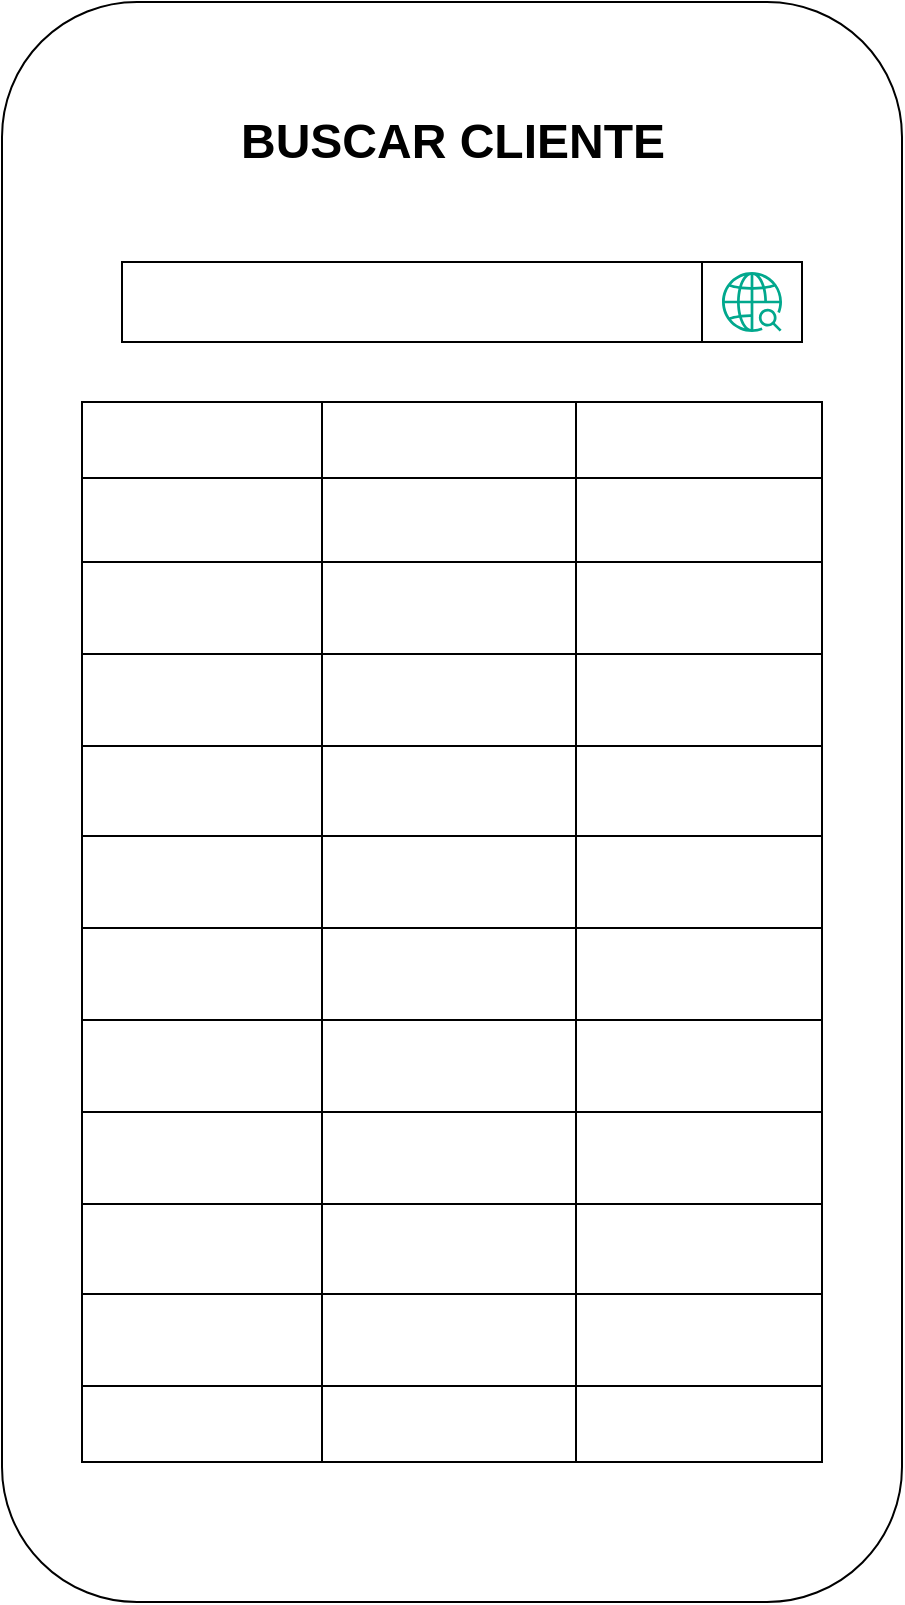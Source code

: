 <mxfile version="24.4.9" type="device">
  <diagram name="Página-1" id="KFOIwD2mZpmDqyar0QLI">
    <mxGraphModel dx="1687" dy="908" grid="1" gridSize="10" guides="1" tooltips="1" connect="1" arrows="1" fold="1" page="1" pageScale="1" pageWidth="827" pageHeight="1169" math="0" shadow="0">
      <root>
        <mxCell id="0" />
        <mxCell id="1" parent="0" />
        <mxCell id="eQaayvCSHgDUhC-DyR5L-1" value="" style="rounded=1;whiteSpace=wrap;html=1;" vertex="1" parent="1">
          <mxGeometry x="150" y="10" width="450" height="800" as="geometry" />
        </mxCell>
        <mxCell id="eQaayvCSHgDUhC-DyR5L-2" value="" style="rounded=0;whiteSpace=wrap;html=1;" vertex="1" parent="1">
          <mxGeometry x="210" y="140" width="290" height="40" as="geometry" />
        </mxCell>
        <mxCell id="eQaayvCSHgDUhC-DyR5L-4" value="BUSCAR CLIENTE" style="text;strokeColor=none;fillColor=none;html=1;fontSize=24;fontStyle=1;verticalAlign=middle;align=center;" vertex="1" parent="1">
          <mxGeometry x="325" y="60" width="100" height="40" as="geometry" />
        </mxCell>
        <mxCell id="eQaayvCSHgDUhC-DyR5L-5" value="" style="rounded=0;whiteSpace=wrap;html=1;" vertex="1" parent="1">
          <mxGeometry x="500" y="140" width="50" height="40" as="geometry" />
        </mxCell>
        <mxCell id="eQaayvCSHgDUhC-DyR5L-6" value="" style="sketch=0;outlineConnect=0;fontColor=#232F3E;gradientColor=none;fillColor=#01A88D;strokeColor=none;dashed=0;verticalLabelPosition=bottom;verticalAlign=top;align=center;html=1;fontSize=12;fontStyle=0;aspect=fixed;pointerEvents=1;shape=mxgraph.aws4.sagemaker_geospatial_ml;" vertex="1" parent="1">
          <mxGeometry x="510" y="145" width="30" height="30" as="geometry" />
        </mxCell>
        <mxCell id="eQaayvCSHgDUhC-DyR5L-8" value="" style="shape=table;startSize=0;container=1;collapsible=0;childLayout=tableLayout;fontSize=16;" vertex="1" parent="1">
          <mxGeometry x="190" y="210" width="370" height="530" as="geometry" />
        </mxCell>
        <mxCell id="eQaayvCSHgDUhC-DyR5L-9" value="" style="shape=tableRow;horizontal=0;startSize=0;swimlaneHead=0;swimlaneBody=0;strokeColor=inherit;top=0;left=0;bottom=0;right=0;collapsible=0;dropTarget=0;fillColor=none;points=[[0,0.5],[1,0.5]];portConstraint=eastwest;fontSize=16;" vertex="1" parent="eQaayvCSHgDUhC-DyR5L-8">
          <mxGeometry width="370" height="38" as="geometry" />
        </mxCell>
        <mxCell id="eQaayvCSHgDUhC-DyR5L-10" value="" style="shape=partialRectangle;html=1;whiteSpace=wrap;connectable=0;strokeColor=inherit;overflow=hidden;fillColor=none;top=0;left=0;bottom=0;right=0;pointerEvents=1;fontSize=16;" vertex="1" parent="eQaayvCSHgDUhC-DyR5L-9">
          <mxGeometry width="120" height="38" as="geometry">
            <mxRectangle width="120" height="38" as="alternateBounds" />
          </mxGeometry>
        </mxCell>
        <mxCell id="eQaayvCSHgDUhC-DyR5L-11" value="" style="shape=partialRectangle;html=1;whiteSpace=wrap;connectable=0;strokeColor=inherit;overflow=hidden;fillColor=none;top=0;left=0;bottom=0;right=0;pointerEvents=1;fontSize=16;" vertex="1" parent="eQaayvCSHgDUhC-DyR5L-9">
          <mxGeometry x="120" width="127" height="38" as="geometry">
            <mxRectangle width="127" height="38" as="alternateBounds" />
          </mxGeometry>
        </mxCell>
        <mxCell id="eQaayvCSHgDUhC-DyR5L-12" value="" style="shape=partialRectangle;html=1;whiteSpace=wrap;connectable=0;strokeColor=inherit;overflow=hidden;fillColor=none;top=0;left=0;bottom=0;right=0;pointerEvents=1;fontSize=16;" vertex="1" parent="eQaayvCSHgDUhC-DyR5L-9">
          <mxGeometry x="247" width="123" height="38" as="geometry">
            <mxRectangle width="123" height="38" as="alternateBounds" />
          </mxGeometry>
        </mxCell>
        <mxCell id="eQaayvCSHgDUhC-DyR5L-13" value="" style="shape=tableRow;horizontal=0;startSize=0;swimlaneHead=0;swimlaneBody=0;strokeColor=inherit;top=0;left=0;bottom=0;right=0;collapsible=0;dropTarget=0;fillColor=none;points=[[0,0.5],[1,0.5]];portConstraint=eastwest;fontSize=16;" vertex="1" parent="eQaayvCSHgDUhC-DyR5L-8">
          <mxGeometry y="38" width="370" height="42" as="geometry" />
        </mxCell>
        <mxCell id="eQaayvCSHgDUhC-DyR5L-14" value="" style="shape=partialRectangle;html=1;whiteSpace=wrap;connectable=0;strokeColor=inherit;overflow=hidden;fillColor=none;top=0;left=0;bottom=0;right=0;pointerEvents=1;fontSize=16;" vertex="1" parent="eQaayvCSHgDUhC-DyR5L-13">
          <mxGeometry width="120" height="42" as="geometry">
            <mxRectangle width="120" height="42" as="alternateBounds" />
          </mxGeometry>
        </mxCell>
        <mxCell id="eQaayvCSHgDUhC-DyR5L-15" value="" style="shape=partialRectangle;html=1;whiteSpace=wrap;connectable=0;strokeColor=inherit;overflow=hidden;fillColor=none;top=0;left=0;bottom=0;right=0;pointerEvents=1;fontSize=16;" vertex="1" parent="eQaayvCSHgDUhC-DyR5L-13">
          <mxGeometry x="120" width="127" height="42" as="geometry">
            <mxRectangle width="127" height="42" as="alternateBounds" />
          </mxGeometry>
        </mxCell>
        <mxCell id="eQaayvCSHgDUhC-DyR5L-16" value="" style="shape=partialRectangle;html=1;whiteSpace=wrap;connectable=0;strokeColor=inherit;overflow=hidden;fillColor=none;top=0;left=0;bottom=0;right=0;pointerEvents=1;fontSize=16;" vertex="1" parent="eQaayvCSHgDUhC-DyR5L-13">
          <mxGeometry x="247" width="123" height="42" as="geometry">
            <mxRectangle width="123" height="42" as="alternateBounds" />
          </mxGeometry>
        </mxCell>
        <mxCell id="eQaayvCSHgDUhC-DyR5L-17" value="" style="shape=tableRow;horizontal=0;startSize=0;swimlaneHead=0;swimlaneBody=0;strokeColor=inherit;top=0;left=0;bottom=0;right=0;collapsible=0;dropTarget=0;fillColor=none;points=[[0,0.5],[1,0.5]];portConstraint=eastwest;fontSize=16;" vertex="1" parent="eQaayvCSHgDUhC-DyR5L-8">
          <mxGeometry y="80" width="370" height="46" as="geometry" />
        </mxCell>
        <mxCell id="eQaayvCSHgDUhC-DyR5L-18" value="" style="shape=partialRectangle;html=1;whiteSpace=wrap;connectable=0;strokeColor=inherit;overflow=hidden;fillColor=none;top=0;left=0;bottom=0;right=0;pointerEvents=1;fontSize=16;" vertex="1" parent="eQaayvCSHgDUhC-DyR5L-17">
          <mxGeometry width="120" height="46" as="geometry">
            <mxRectangle width="120" height="46" as="alternateBounds" />
          </mxGeometry>
        </mxCell>
        <mxCell id="eQaayvCSHgDUhC-DyR5L-19" value="" style="shape=partialRectangle;html=1;whiteSpace=wrap;connectable=0;strokeColor=inherit;overflow=hidden;fillColor=none;top=0;left=0;bottom=0;right=0;pointerEvents=1;fontSize=16;" vertex="1" parent="eQaayvCSHgDUhC-DyR5L-17">
          <mxGeometry x="120" width="127" height="46" as="geometry">
            <mxRectangle width="127" height="46" as="alternateBounds" />
          </mxGeometry>
        </mxCell>
        <mxCell id="eQaayvCSHgDUhC-DyR5L-20" value="" style="shape=partialRectangle;html=1;whiteSpace=wrap;connectable=0;strokeColor=inherit;overflow=hidden;fillColor=none;top=0;left=0;bottom=0;right=0;pointerEvents=1;fontSize=16;" vertex="1" parent="eQaayvCSHgDUhC-DyR5L-17">
          <mxGeometry x="247" width="123" height="46" as="geometry">
            <mxRectangle width="123" height="46" as="alternateBounds" />
          </mxGeometry>
        </mxCell>
        <mxCell id="eQaayvCSHgDUhC-DyR5L-21" value="" style="shape=tableRow;horizontal=0;startSize=0;swimlaneHead=0;swimlaneBody=0;strokeColor=inherit;top=0;left=0;bottom=0;right=0;collapsible=0;dropTarget=0;fillColor=none;points=[[0,0.5],[1,0.5]];portConstraint=eastwest;fontSize=16;" vertex="1" parent="eQaayvCSHgDUhC-DyR5L-8">
          <mxGeometry y="126" width="370" height="46" as="geometry" />
        </mxCell>
        <mxCell id="eQaayvCSHgDUhC-DyR5L-22" value="" style="shape=partialRectangle;html=1;whiteSpace=wrap;connectable=0;strokeColor=inherit;overflow=hidden;fillColor=none;top=0;left=0;bottom=0;right=0;pointerEvents=1;fontSize=16;" vertex="1" parent="eQaayvCSHgDUhC-DyR5L-21">
          <mxGeometry width="120" height="46" as="geometry">
            <mxRectangle width="120" height="46" as="alternateBounds" />
          </mxGeometry>
        </mxCell>
        <mxCell id="eQaayvCSHgDUhC-DyR5L-23" value="" style="shape=partialRectangle;html=1;whiteSpace=wrap;connectable=0;strokeColor=inherit;overflow=hidden;fillColor=none;top=0;left=0;bottom=0;right=0;pointerEvents=1;fontSize=16;" vertex="1" parent="eQaayvCSHgDUhC-DyR5L-21">
          <mxGeometry x="120" width="127" height="46" as="geometry">
            <mxRectangle width="127" height="46" as="alternateBounds" />
          </mxGeometry>
        </mxCell>
        <mxCell id="eQaayvCSHgDUhC-DyR5L-24" value="" style="shape=partialRectangle;html=1;whiteSpace=wrap;connectable=0;strokeColor=inherit;overflow=hidden;fillColor=none;top=0;left=0;bottom=0;right=0;pointerEvents=1;fontSize=16;" vertex="1" parent="eQaayvCSHgDUhC-DyR5L-21">
          <mxGeometry x="247" width="123" height="46" as="geometry">
            <mxRectangle width="123" height="46" as="alternateBounds" />
          </mxGeometry>
        </mxCell>
        <mxCell id="eQaayvCSHgDUhC-DyR5L-25" value="" style="shape=tableRow;horizontal=0;startSize=0;swimlaneHead=0;swimlaneBody=0;strokeColor=inherit;top=0;left=0;bottom=0;right=0;collapsible=0;dropTarget=0;fillColor=none;points=[[0,0.5],[1,0.5]];portConstraint=eastwest;fontSize=16;" vertex="1" parent="eQaayvCSHgDUhC-DyR5L-8">
          <mxGeometry y="172" width="370" height="45" as="geometry" />
        </mxCell>
        <mxCell id="eQaayvCSHgDUhC-DyR5L-26" value="" style="shape=partialRectangle;html=1;whiteSpace=wrap;connectable=0;strokeColor=inherit;overflow=hidden;fillColor=none;top=0;left=0;bottom=0;right=0;pointerEvents=1;fontSize=16;" vertex="1" parent="eQaayvCSHgDUhC-DyR5L-25">
          <mxGeometry width="120" height="45" as="geometry">
            <mxRectangle width="120" height="45" as="alternateBounds" />
          </mxGeometry>
        </mxCell>
        <mxCell id="eQaayvCSHgDUhC-DyR5L-27" value="" style="shape=partialRectangle;html=1;whiteSpace=wrap;connectable=0;strokeColor=inherit;overflow=hidden;fillColor=none;top=0;left=0;bottom=0;right=0;pointerEvents=1;fontSize=16;" vertex="1" parent="eQaayvCSHgDUhC-DyR5L-25">
          <mxGeometry x="120" width="127" height="45" as="geometry">
            <mxRectangle width="127" height="45" as="alternateBounds" />
          </mxGeometry>
        </mxCell>
        <mxCell id="eQaayvCSHgDUhC-DyR5L-28" value="" style="shape=partialRectangle;html=1;whiteSpace=wrap;connectable=0;strokeColor=inherit;overflow=hidden;fillColor=none;top=0;left=0;bottom=0;right=0;pointerEvents=1;fontSize=16;" vertex="1" parent="eQaayvCSHgDUhC-DyR5L-25">
          <mxGeometry x="247" width="123" height="45" as="geometry">
            <mxRectangle width="123" height="45" as="alternateBounds" />
          </mxGeometry>
        </mxCell>
        <mxCell id="eQaayvCSHgDUhC-DyR5L-29" value="" style="shape=tableRow;horizontal=0;startSize=0;swimlaneHead=0;swimlaneBody=0;strokeColor=inherit;top=0;left=0;bottom=0;right=0;collapsible=0;dropTarget=0;fillColor=none;points=[[0,0.5],[1,0.5]];portConstraint=eastwest;fontSize=16;" vertex="1" parent="eQaayvCSHgDUhC-DyR5L-8">
          <mxGeometry y="217" width="370" height="46" as="geometry" />
        </mxCell>
        <mxCell id="eQaayvCSHgDUhC-DyR5L-30" value="" style="shape=partialRectangle;html=1;whiteSpace=wrap;connectable=0;strokeColor=inherit;overflow=hidden;fillColor=none;top=0;left=0;bottom=0;right=0;pointerEvents=1;fontSize=16;" vertex="1" parent="eQaayvCSHgDUhC-DyR5L-29">
          <mxGeometry width="120" height="46" as="geometry">
            <mxRectangle width="120" height="46" as="alternateBounds" />
          </mxGeometry>
        </mxCell>
        <mxCell id="eQaayvCSHgDUhC-DyR5L-31" value="" style="shape=partialRectangle;html=1;whiteSpace=wrap;connectable=0;strokeColor=inherit;overflow=hidden;fillColor=none;top=0;left=0;bottom=0;right=0;pointerEvents=1;fontSize=16;" vertex="1" parent="eQaayvCSHgDUhC-DyR5L-29">
          <mxGeometry x="120" width="127" height="46" as="geometry">
            <mxRectangle width="127" height="46" as="alternateBounds" />
          </mxGeometry>
        </mxCell>
        <mxCell id="eQaayvCSHgDUhC-DyR5L-32" value="" style="shape=partialRectangle;html=1;whiteSpace=wrap;connectable=0;strokeColor=inherit;overflow=hidden;fillColor=none;top=0;left=0;bottom=0;right=0;pointerEvents=1;fontSize=16;" vertex="1" parent="eQaayvCSHgDUhC-DyR5L-29">
          <mxGeometry x="247" width="123" height="46" as="geometry">
            <mxRectangle width="123" height="46" as="alternateBounds" />
          </mxGeometry>
        </mxCell>
        <mxCell id="eQaayvCSHgDUhC-DyR5L-33" value="" style="shape=tableRow;horizontal=0;startSize=0;swimlaneHead=0;swimlaneBody=0;strokeColor=inherit;top=0;left=0;bottom=0;right=0;collapsible=0;dropTarget=0;fillColor=none;points=[[0,0.5],[1,0.5]];portConstraint=eastwest;fontSize=16;" vertex="1" parent="eQaayvCSHgDUhC-DyR5L-8">
          <mxGeometry y="263" width="370" height="46" as="geometry" />
        </mxCell>
        <mxCell id="eQaayvCSHgDUhC-DyR5L-34" value="" style="shape=partialRectangle;html=1;whiteSpace=wrap;connectable=0;strokeColor=inherit;overflow=hidden;fillColor=none;top=0;left=0;bottom=0;right=0;pointerEvents=1;fontSize=16;" vertex="1" parent="eQaayvCSHgDUhC-DyR5L-33">
          <mxGeometry width="120" height="46" as="geometry">
            <mxRectangle width="120" height="46" as="alternateBounds" />
          </mxGeometry>
        </mxCell>
        <mxCell id="eQaayvCSHgDUhC-DyR5L-35" value="" style="shape=partialRectangle;html=1;whiteSpace=wrap;connectable=0;strokeColor=inherit;overflow=hidden;fillColor=none;top=0;left=0;bottom=0;right=0;pointerEvents=1;fontSize=16;" vertex="1" parent="eQaayvCSHgDUhC-DyR5L-33">
          <mxGeometry x="120" width="127" height="46" as="geometry">
            <mxRectangle width="127" height="46" as="alternateBounds" />
          </mxGeometry>
        </mxCell>
        <mxCell id="eQaayvCSHgDUhC-DyR5L-36" value="" style="shape=partialRectangle;html=1;whiteSpace=wrap;connectable=0;strokeColor=inherit;overflow=hidden;fillColor=none;top=0;left=0;bottom=0;right=0;pointerEvents=1;fontSize=16;" vertex="1" parent="eQaayvCSHgDUhC-DyR5L-33">
          <mxGeometry x="247" width="123" height="46" as="geometry">
            <mxRectangle width="123" height="46" as="alternateBounds" />
          </mxGeometry>
        </mxCell>
        <mxCell id="eQaayvCSHgDUhC-DyR5L-37" value="" style="shape=tableRow;horizontal=0;startSize=0;swimlaneHead=0;swimlaneBody=0;strokeColor=inherit;top=0;left=0;bottom=0;right=0;collapsible=0;dropTarget=0;fillColor=none;points=[[0,0.5],[1,0.5]];portConstraint=eastwest;fontSize=16;" vertex="1" parent="eQaayvCSHgDUhC-DyR5L-8">
          <mxGeometry y="309" width="370" height="46" as="geometry" />
        </mxCell>
        <mxCell id="eQaayvCSHgDUhC-DyR5L-38" value="" style="shape=partialRectangle;html=1;whiteSpace=wrap;connectable=0;strokeColor=inherit;overflow=hidden;fillColor=none;top=0;left=0;bottom=0;right=0;pointerEvents=1;fontSize=16;" vertex="1" parent="eQaayvCSHgDUhC-DyR5L-37">
          <mxGeometry width="120" height="46" as="geometry">
            <mxRectangle width="120" height="46" as="alternateBounds" />
          </mxGeometry>
        </mxCell>
        <mxCell id="eQaayvCSHgDUhC-DyR5L-39" value="" style="shape=partialRectangle;html=1;whiteSpace=wrap;connectable=0;strokeColor=inherit;overflow=hidden;fillColor=none;top=0;left=0;bottom=0;right=0;pointerEvents=1;fontSize=16;" vertex="1" parent="eQaayvCSHgDUhC-DyR5L-37">
          <mxGeometry x="120" width="127" height="46" as="geometry">
            <mxRectangle width="127" height="46" as="alternateBounds" />
          </mxGeometry>
        </mxCell>
        <mxCell id="eQaayvCSHgDUhC-DyR5L-40" value="" style="shape=partialRectangle;html=1;whiteSpace=wrap;connectable=0;strokeColor=inherit;overflow=hidden;fillColor=none;top=0;left=0;bottom=0;right=0;pointerEvents=1;fontSize=16;" vertex="1" parent="eQaayvCSHgDUhC-DyR5L-37">
          <mxGeometry x="247" width="123" height="46" as="geometry">
            <mxRectangle width="123" height="46" as="alternateBounds" />
          </mxGeometry>
        </mxCell>
        <mxCell id="eQaayvCSHgDUhC-DyR5L-41" value="" style="shape=tableRow;horizontal=0;startSize=0;swimlaneHead=0;swimlaneBody=0;strokeColor=inherit;top=0;left=0;bottom=0;right=0;collapsible=0;dropTarget=0;fillColor=none;points=[[0,0.5],[1,0.5]];portConstraint=eastwest;fontSize=16;" vertex="1" parent="eQaayvCSHgDUhC-DyR5L-8">
          <mxGeometry y="355" width="370" height="46" as="geometry" />
        </mxCell>
        <mxCell id="eQaayvCSHgDUhC-DyR5L-42" value="" style="shape=partialRectangle;html=1;whiteSpace=wrap;connectable=0;strokeColor=inherit;overflow=hidden;fillColor=none;top=0;left=0;bottom=0;right=0;pointerEvents=1;fontSize=16;" vertex="1" parent="eQaayvCSHgDUhC-DyR5L-41">
          <mxGeometry width="120" height="46" as="geometry">
            <mxRectangle width="120" height="46" as="alternateBounds" />
          </mxGeometry>
        </mxCell>
        <mxCell id="eQaayvCSHgDUhC-DyR5L-43" value="" style="shape=partialRectangle;html=1;whiteSpace=wrap;connectable=0;strokeColor=inherit;overflow=hidden;fillColor=none;top=0;left=0;bottom=0;right=0;pointerEvents=1;fontSize=16;" vertex="1" parent="eQaayvCSHgDUhC-DyR5L-41">
          <mxGeometry x="120" width="127" height="46" as="geometry">
            <mxRectangle width="127" height="46" as="alternateBounds" />
          </mxGeometry>
        </mxCell>
        <mxCell id="eQaayvCSHgDUhC-DyR5L-44" value="" style="shape=partialRectangle;html=1;whiteSpace=wrap;connectable=0;strokeColor=inherit;overflow=hidden;fillColor=none;top=0;left=0;bottom=0;right=0;pointerEvents=1;fontSize=16;" vertex="1" parent="eQaayvCSHgDUhC-DyR5L-41">
          <mxGeometry x="247" width="123" height="46" as="geometry">
            <mxRectangle width="123" height="46" as="alternateBounds" />
          </mxGeometry>
        </mxCell>
        <mxCell id="eQaayvCSHgDUhC-DyR5L-45" value="" style="shape=tableRow;horizontal=0;startSize=0;swimlaneHead=0;swimlaneBody=0;strokeColor=inherit;top=0;left=0;bottom=0;right=0;collapsible=0;dropTarget=0;fillColor=none;points=[[0,0.5],[1,0.5]];portConstraint=eastwest;fontSize=16;" vertex="1" parent="eQaayvCSHgDUhC-DyR5L-8">
          <mxGeometry y="401" width="370" height="45" as="geometry" />
        </mxCell>
        <mxCell id="eQaayvCSHgDUhC-DyR5L-46" value="" style="shape=partialRectangle;html=1;whiteSpace=wrap;connectable=0;strokeColor=inherit;overflow=hidden;fillColor=none;top=0;left=0;bottom=0;right=0;pointerEvents=1;fontSize=16;" vertex="1" parent="eQaayvCSHgDUhC-DyR5L-45">
          <mxGeometry width="120" height="45" as="geometry">
            <mxRectangle width="120" height="45" as="alternateBounds" />
          </mxGeometry>
        </mxCell>
        <mxCell id="eQaayvCSHgDUhC-DyR5L-47" value="" style="shape=partialRectangle;html=1;whiteSpace=wrap;connectable=0;strokeColor=inherit;overflow=hidden;fillColor=none;top=0;left=0;bottom=0;right=0;pointerEvents=1;fontSize=16;" vertex="1" parent="eQaayvCSHgDUhC-DyR5L-45">
          <mxGeometry x="120" width="127" height="45" as="geometry">
            <mxRectangle width="127" height="45" as="alternateBounds" />
          </mxGeometry>
        </mxCell>
        <mxCell id="eQaayvCSHgDUhC-DyR5L-48" value="" style="shape=partialRectangle;html=1;whiteSpace=wrap;connectable=0;strokeColor=inherit;overflow=hidden;fillColor=none;top=0;left=0;bottom=0;right=0;pointerEvents=1;fontSize=16;" vertex="1" parent="eQaayvCSHgDUhC-DyR5L-45">
          <mxGeometry x="247" width="123" height="45" as="geometry">
            <mxRectangle width="123" height="45" as="alternateBounds" />
          </mxGeometry>
        </mxCell>
        <mxCell id="eQaayvCSHgDUhC-DyR5L-49" value="" style="shape=tableRow;horizontal=0;startSize=0;swimlaneHead=0;swimlaneBody=0;strokeColor=inherit;top=0;left=0;bottom=0;right=0;collapsible=0;dropTarget=0;fillColor=none;points=[[0,0.5],[1,0.5]];portConstraint=eastwest;fontSize=16;" vertex="1" parent="eQaayvCSHgDUhC-DyR5L-8">
          <mxGeometry y="446" width="370" height="46" as="geometry" />
        </mxCell>
        <mxCell id="eQaayvCSHgDUhC-DyR5L-50" value="" style="shape=partialRectangle;html=1;whiteSpace=wrap;connectable=0;strokeColor=inherit;overflow=hidden;fillColor=none;top=0;left=0;bottom=0;right=0;pointerEvents=1;fontSize=16;" vertex="1" parent="eQaayvCSHgDUhC-DyR5L-49">
          <mxGeometry width="120" height="46" as="geometry">
            <mxRectangle width="120" height="46" as="alternateBounds" />
          </mxGeometry>
        </mxCell>
        <mxCell id="eQaayvCSHgDUhC-DyR5L-51" value="" style="shape=partialRectangle;html=1;whiteSpace=wrap;connectable=0;strokeColor=inherit;overflow=hidden;fillColor=none;top=0;left=0;bottom=0;right=0;pointerEvents=1;fontSize=16;" vertex="1" parent="eQaayvCSHgDUhC-DyR5L-49">
          <mxGeometry x="120" width="127" height="46" as="geometry">
            <mxRectangle width="127" height="46" as="alternateBounds" />
          </mxGeometry>
        </mxCell>
        <mxCell id="eQaayvCSHgDUhC-DyR5L-52" value="" style="shape=partialRectangle;html=1;whiteSpace=wrap;connectable=0;strokeColor=inherit;overflow=hidden;fillColor=none;top=0;left=0;bottom=0;right=0;pointerEvents=1;fontSize=16;" vertex="1" parent="eQaayvCSHgDUhC-DyR5L-49">
          <mxGeometry x="247" width="123" height="46" as="geometry">
            <mxRectangle width="123" height="46" as="alternateBounds" />
          </mxGeometry>
        </mxCell>
        <mxCell id="eQaayvCSHgDUhC-DyR5L-53" value="" style="shape=tableRow;horizontal=0;startSize=0;swimlaneHead=0;swimlaneBody=0;strokeColor=inherit;top=0;left=0;bottom=0;right=0;collapsible=0;dropTarget=0;fillColor=none;points=[[0,0.5],[1,0.5]];portConstraint=eastwest;fontSize=16;" vertex="1" parent="eQaayvCSHgDUhC-DyR5L-8">
          <mxGeometry y="492" width="370" height="38" as="geometry" />
        </mxCell>
        <mxCell id="eQaayvCSHgDUhC-DyR5L-54" value="" style="shape=partialRectangle;html=1;whiteSpace=wrap;connectable=0;strokeColor=inherit;overflow=hidden;fillColor=none;top=0;left=0;bottom=0;right=0;pointerEvents=1;fontSize=16;" vertex="1" parent="eQaayvCSHgDUhC-DyR5L-53">
          <mxGeometry width="120" height="38" as="geometry">
            <mxRectangle width="120" height="38" as="alternateBounds" />
          </mxGeometry>
        </mxCell>
        <mxCell id="eQaayvCSHgDUhC-DyR5L-55" value="" style="shape=partialRectangle;html=1;whiteSpace=wrap;connectable=0;strokeColor=inherit;overflow=hidden;fillColor=none;top=0;left=0;bottom=0;right=0;pointerEvents=1;fontSize=16;" vertex="1" parent="eQaayvCSHgDUhC-DyR5L-53">
          <mxGeometry x="120" width="127" height="38" as="geometry">
            <mxRectangle width="127" height="38" as="alternateBounds" />
          </mxGeometry>
        </mxCell>
        <mxCell id="eQaayvCSHgDUhC-DyR5L-56" value="" style="shape=partialRectangle;html=1;whiteSpace=wrap;connectable=0;strokeColor=inherit;overflow=hidden;fillColor=none;top=0;left=0;bottom=0;right=0;pointerEvents=1;fontSize=16;" vertex="1" parent="eQaayvCSHgDUhC-DyR5L-53">
          <mxGeometry x="247" width="123" height="38" as="geometry">
            <mxRectangle width="123" height="38" as="alternateBounds" />
          </mxGeometry>
        </mxCell>
      </root>
    </mxGraphModel>
  </diagram>
</mxfile>
